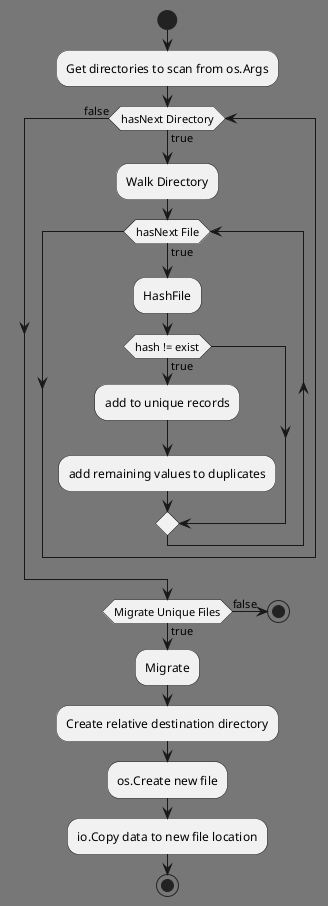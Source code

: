 @startuml
skinparam backgroundColor #777777

start
:Get directories to scan from os.Args;
while (hasNext Directory) is (true)
    :Walk Directory;
    while (hasNext File) is (true)
        :HashFile;
        if (hash != exist) then (true)
            :add to unique records;
            :add remaining values to duplicates;
        endif
    endwhile
endwhile (false)
if (Migrate Unique Files) then (true)
    :Migrate;
    :Create relative destination directory;
    :os.Create new file;
    :io.Copy data to new file location;
    stop
else (false)
    stop
@enduml
